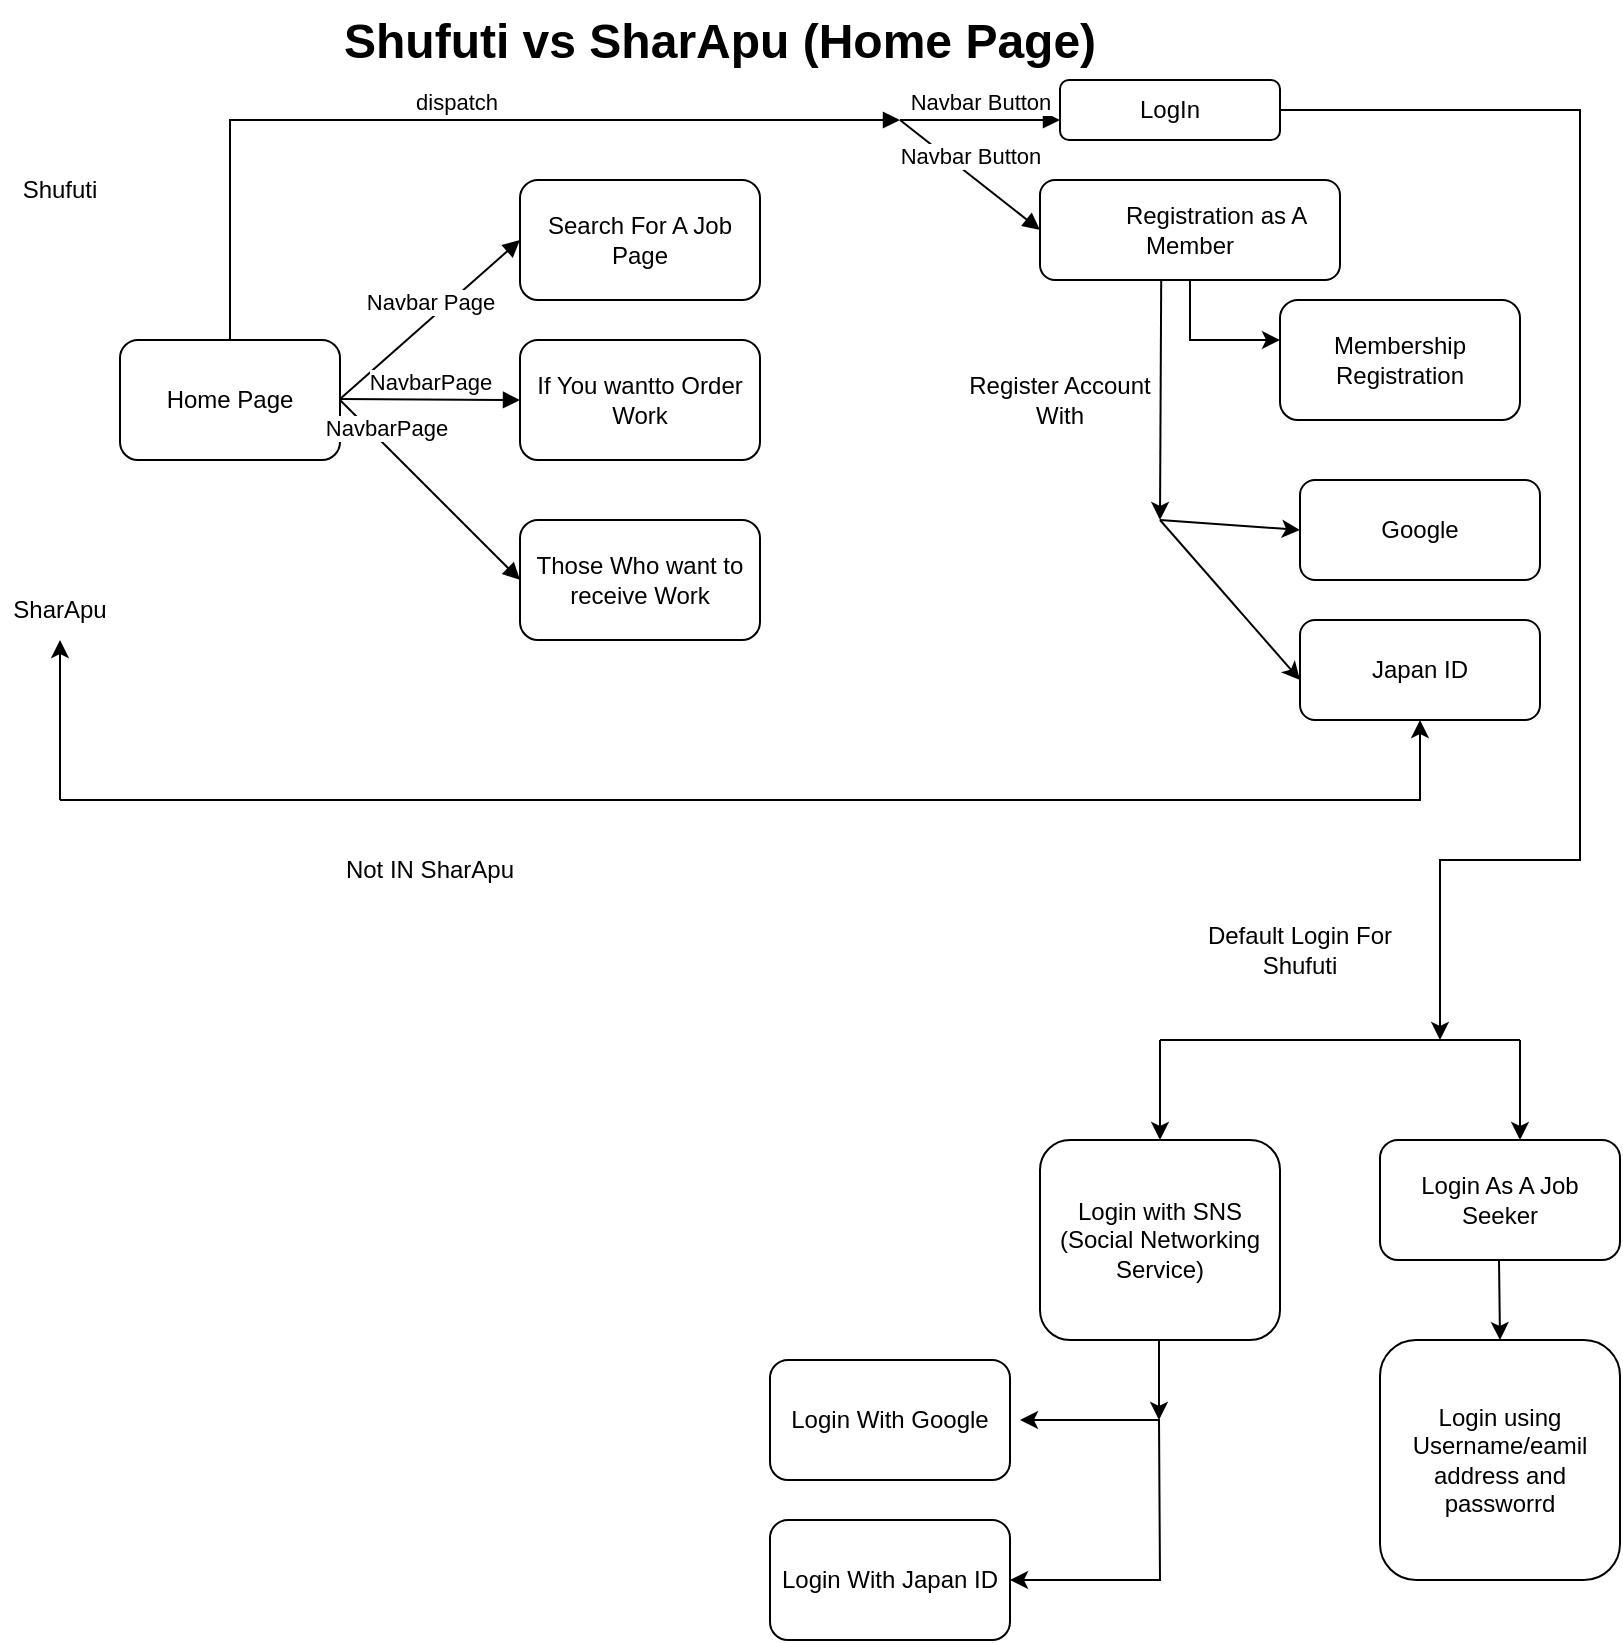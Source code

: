 <mxfile version="26.1.1">
  <diagram name="Page-1" id="lSGF1u1k3wypR4kYBdDz">
    <mxGraphModel dx="794" dy="3746" grid="1" gridSize="10" guides="1" tooltips="1" connect="1" arrows="1" fold="1" page="1" pageScale="1" pageWidth="850" pageHeight="1100" math="0" shadow="0">
      <root>
        <mxCell id="0" />
        <mxCell id="1" parent="0" />
        <mxCell id="CFbLDCY4ZLuh2Sqyp-87-1" value="Shufuti" style="text;html=1;align=center;verticalAlign=middle;whiteSpace=wrap;rounded=0;" parent="1" vertex="1">
          <mxGeometry x="40" y="-3190" width="60" height="30" as="geometry" />
        </mxCell>
        <mxCell id="CFbLDCY4ZLuh2Sqyp-87-2" value="SharApu" style="text;html=1;align=center;verticalAlign=middle;whiteSpace=wrap;rounded=0;" parent="1" vertex="1">
          <mxGeometry x="40" y="-2980" width="60" height="30" as="geometry" />
        </mxCell>
        <mxCell id="CFbLDCY4ZLuh2Sqyp-87-4" value="&lt;h1 style=&quot;margin-top: 0px;&quot;&gt;Shufuti vs SharApu (Home Page)&lt;/h1&gt;" style="text;html=1;whiteSpace=wrap;overflow=hidden;rounded=0;" parent="1" vertex="1">
          <mxGeometry x="210" y="-3270" width="390" height="40" as="geometry" />
        </mxCell>
        <mxCell id="CFbLDCY4ZLuh2Sqyp-87-5" value="Home Page" style="rounded=1;whiteSpace=wrap;html=1;" parent="1" vertex="1">
          <mxGeometry x="100" y="-3100" width="110" height="60" as="geometry" />
        </mxCell>
        <mxCell id="CFbLDCY4ZLuh2Sqyp-87-15" value="Search For A Job Page" style="rounded=1;whiteSpace=wrap;html=1;" parent="1" vertex="1">
          <mxGeometry x="300" y="-3180" width="120" height="60" as="geometry" />
        </mxCell>
        <mxCell id="CFbLDCY4ZLuh2Sqyp-87-16" value="If You wantto Order Work" style="rounded=1;whiteSpace=wrap;html=1;" parent="1" vertex="1">
          <mxGeometry x="300" y="-3100" width="120" height="60" as="geometry" />
        </mxCell>
        <mxCell id="CFbLDCY4ZLuh2Sqyp-87-17" value="Those Who want to receive Work" style="rounded=1;whiteSpace=wrap;html=1;" parent="1" vertex="1">
          <mxGeometry x="300" y="-3010" width="120" height="60" as="geometry" />
        </mxCell>
        <mxCell id="CFbLDCY4ZLuh2Sqyp-87-21" value="Navbar Page" style="html=1;verticalAlign=bottom;endArrow=block;curved=0;rounded=0;entryX=0;entryY=0.5;entryDx=0;entryDy=0;" parent="1" target="CFbLDCY4ZLuh2Sqyp-87-15" edge="1">
          <mxGeometry width="80" relative="1" as="geometry">
            <mxPoint x="210" y="-3070.5" as="sourcePoint" />
            <mxPoint x="290" y="-3070.5" as="targetPoint" />
          </mxGeometry>
        </mxCell>
        <mxCell id="CFbLDCY4ZLuh2Sqyp-87-23" value="NavbarPage" style="html=1;verticalAlign=bottom;endArrow=block;curved=0;rounded=0;entryX=0;entryY=0.5;entryDx=0;entryDy=0;" parent="1" target="CFbLDCY4ZLuh2Sqyp-87-16" edge="1">
          <mxGeometry width="80" relative="1" as="geometry">
            <mxPoint x="210" y="-3070.5" as="sourcePoint" />
            <mxPoint x="290" y="-3070.5" as="targetPoint" />
            <mxPoint as="offset" />
          </mxGeometry>
        </mxCell>
        <mxCell id="CFbLDCY4ZLuh2Sqyp-87-28" value="NavbarPage" style="html=1;verticalAlign=bottom;endArrow=block;curved=0;rounded=0;entryX=0;entryY=0.5;entryDx=0;entryDy=0;exitX=1;exitY=0.5;exitDx=0;exitDy=0;" parent="1" source="CFbLDCY4ZLuh2Sqyp-87-5" target="CFbLDCY4ZLuh2Sqyp-87-17" edge="1">
          <mxGeometry x="-0.5" width="80" relative="1" as="geometry">
            <mxPoint x="220" y="-3070" as="sourcePoint" />
            <mxPoint x="410" y="-3070" as="targetPoint" />
            <Array as="points" />
            <mxPoint as="offset" />
          </mxGeometry>
        </mxCell>
        <mxCell id="CFbLDCY4ZLuh2Sqyp-87-30" value="dispatch" style="html=1;verticalAlign=bottom;endArrow=block;curved=0;rounded=0;exitX=0.5;exitY=0;exitDx=0;exitDy=0;" parent="1" source="CFbLDCY4ZLuh2Sqyp-87-5" edge="1">
          <mxGeometry width="80" relative="1" as="geometry">
            <mxPoint x="110" y="-3150" as="sourcePoint" />
            <mxPoint x="490" y="-3210" as="targetPoint" />
            <Array as="points">
              <mxPoint x="155" y="-3210" />
              <mxPoint x="330" y="-3210" />
            </Array>
          </mxGeometry>
        </mxCell>
        <mxCell id="CFbLDCY4ZLuh2Sqyp-87-33" value="Navbar Button" style="html=1;verticalAlign=bottom;endArrow=block;curved=0;rounded=0;" parent="1" edge="1">
          <mxGeometry width="80" relative="1" as="geometry">
            <mxPoint x="490" y="-3210" as="sourcePoint" />
            <mxPoint x="570" y="-3210" as="targetPoint" />
          </mxGeometry>
        </mxCell>
        <mxCell id="CFbLDCY4ZLuh2Sqyp-87-34" value="Navbar Button" style="html=1;verticalAlign=bottom;endArrow=block;curved=0;rounded=0;entryX=0;entryY=0.5;entryDx=0;entryDy=0;" parent="1" edge="1" target="CFbLDCY4ZLuh2Sqyp-87-37">
          <mxGeometry width="80" relative="1" as="geometry">
            <mxPoint x="490" y="-3210" as="sourcePoint" />
            <mxPoint x="570" y="-3170" as="targetPoint" />
          </mxGeometry>
        </mxCell>
        <mxCell id="CFbLDCY4ZLuh2Sqyp-87-35" value="LogIn" style="rounded=1;whiteSpace=wrap;html=1;" parent="1" vertex="1">
          <mxGeometry x="570" y="-3230" width="110" height="30" as="geometry" />
        </mxCell>
        <mxCell id="CFbLDCY4ZLuh2Sqyp-87-37" value="&lt;span style=&quot;white-space: pre;&quot;&gt;&#x9;&lt;/span&gt;Registration as A Member" style="rounded=1;whiteSpace=wrap;html=1;" parent="1" vertex="1">
          <mxGeometry x="560" y="-3180" width="150" height="50" as="geometry" />
        </mxCell>
        <mxCell id="LYz6bHiGzQ8iUIDvPR2v-1" value="" style="endArrow=classic;html=1;rounded=0;exitX=0.5;exitY=1;exitDx=0;exitDy=0;" edge="1" parent="1" source="CFbLDCY4ZLuh2Sqyp-87-37">
          <mxGeometry width="50" height="50" relative="1" as="geometry">
            <mxPoint x="630" y="-3070" as="sourcePoint" />
            <mxPoint x="680" y="-3100" as="targetPoint" />
            <Array as="points">
              <mxPoint x="635" y="-3100" />
            </Array>
          </mxGeometry>
        </mxCell>
        <mxCell id="LYz6bHiGzQ8iUIDvPR2v-3" value="Membership Registration" style="rounded=1;whiteSpace=wrap;html=1;" vertex="1" parent="1">
          <mxGeometry x="680" y="-3120" width="120" height="60" as="geometry" />
        </mxCell>
        <mxCell id="LYz6bHiGzQ8iUIDvPR2v-8" value="Google" style="rounded=1;whiteSpace=wrap;html=1;" vertex="1" parent="1">
          <mxGeometry x="690" y="-3030" width="120" height="50" as="geometry" />
        </mxCell>
        <mxCell id="LYz6bHiGzQ8iUIDvPR2v-10" value="Japan ID" style="rounded=1;whiteSpace=wrap;html=1;" vertex="1" parent="1">
          <mxGeometry x="690" y="-2960" width="120" height="50" as="geometry" />
        </mxCell>
        <mxCell id="LYz6bHiGzQ8iUIDvPR2v-11" value="" style="endArrow=classic;html=1;rounded=0;exitX=0.404;exitY=1;exitDx=0;exitDy=0;exitPerimeter=0;" edge="1" parent="1" source="CFbLDCY4ZLuh2Sqyp-87-37">
          <mxGeometry width="50" height="50" relative="1" as="geometry">
            <mxPoint x="640" y="-3100" as="sourcePoint" />
            <mxPoint x="620" y="-3010" as="targetPoint" />
          </mxGeometry>
        </mxCell>
        <mxCell id="LYz6bHiGzQ8iUIDvPR2v-12" value="" style="endArrow=classic;html=1;rounded=0;entryX=0;entryY=0.5;entryDx=0;entryDy=0;" edge="1" parent="1" target="LYz6bHiGzQ8iUIDvPR2v-8">
          <mxGeometry width="50" height="50" relative="1" as="geometry">
            <mxPoint x="620" y="-3010" as="sourcePoint" />
            <mxPoint x="680" y="-3005" as="targetPoint" />
          </mxGeometry>
        </mxCell>
        <mxCell id="LYz6bHiGzQ8iUIDvPR2v-13" value="" style="endArrow=classic;html=1;rounded=0;entryX=0;entryY=0.6;entryDx=0;entryDy=0;entryPerimeter=0;" edge="1" parent="1" target="LYz6bHiGzQ8iUIDvPR2v-10">
          <mxGeometry width="50" height="50" relative="1" as="geometry">
            <mxPoint x="620" y="-3010" as="sourcePoint" />
            <mxPoint x="680" y="-2940" as="targetPoint" />
          </mxGeometry>
        </mxCell>
        <mxCell id="LYz6bHiGzQ8iUIDvPR2v-14" value="Register Account With" style="text;html=1;align=center;verticalAlign=middle;whiteSpace=wrap;rounded=0;" vertex="1" parent="1">
          <mxGeometry x="510" y="-3085" width="120" height="30" as="geometry" />
        </mxCell>
        <mxCell id="LYz6bHiGzQ8iUIDvPR2v-15" value="" style="endArrow=classic;html=1;rounded=0;" edge="1" parent="1">
          <mxGeometry width="50" height="50" relative="1" as="geometry">
            <mxPoint x="70" y="-2870" as="sourcePoint" />
            <mxPoint x="750" y="-2910" as="targetPoint" />
            <Array as="points">
              <mxPoint x="750" y="-2870" />
            </Array>
          </mxGeometry>
        </mxCell>
        <mxCell id="LYz6bHiGzQ8iUIDvPR2v-16" value="" style="endArrow=classic;html=1;rounded=0;entryX=0.5;entryY=1;entryDx=0;entryDy=0;" edge="1" parent="1" target="CFbLDCY4ZLuh2Sqyp-87-2">
          <mxGeometry width="50" height="50" relative="1" as="geometry">
            <mxPoint x="70" y="-2870" as="sourcePoint" />
            <mxPoint x="180" y="-2900" as="targetPoint" />
          </mxGeometry>
        </mxCell>
        <mxCell id="LYz6bHiGzQ8iUIDvPR2v-17" value="Not IN SharApu" style="text;html=1;align=center;verticalAlign=middle;whiteSpace=wrap;rounded=0;" vertex="1" parent="1">
          <mxGeometry x="200" y="-2850" width="110" height="30" as="geometry" />
        </mxCell>
        <mxCell id="LYz6bHiGzQ8iUIDvPR2v-18" value="" style="endArrow=classic;html=1;rounded=0;exitX=1;exitY=0.5;exitDx=0;exitDy=0;" edge="1" parent="1" source="CFbLDCY4ZLuh2Sqyp-87-35">
          <mxGeometry width="50" height="50" relative="1" as="geometry">
            <mxPoint x="740" y="-3210" as="sourcePoint" />
            <mxPoint x="760" y="-2750" as="targetPoint" />
            <Array as="points">
              <mxPoint x="830" y="-3215" />
              <mxPoint x="830" y="-2890" />
              <mxPoint x="830" y="-2840" />
              <mxPoint x="760" y="-2840" />
            </Array>
          </mxGeometry>
        </mxCell>
        <mxCell id="LYz6bHiGzQ8iUIDvPR2v-19" value="Default Login For Shufuti" style="text;html=1;align=center;verticalAlign=middle;whiteSpace=wrap;rounded=0;" vertex="1" parent="1">
          <mxGeometry x="630" y="-2810" width="120" height="30" as="geometry" />
        </mxCell>
        <mxCell id="LYz6bHiGzQ8iUIDvPR2v-21" value="" style="endArrow=classic;html=1;rounded=0;" edge="1" parent="1">
          <mxGeometry width="50" height="50" relative="1" as="geometry">
            <mxPoint x="800" y="-2750" as="sourcePoint" />
            <mxPoint x="800" y="-2700" as="targetPoint" />
          </mxGeometry>
        </mxCell>
        <mxCell id="LYz6bHiGzQ8iUIDvPR2v-24" value="" style="endArrow=none;html=1;rounded=0;" edge="1" parent="1">
          <mxGeometry width="50" height="50" relative="1" as="geometry">
            <mxPoint x="620" y="-2750" as="sourcePoint" />
            <mxPoint x="800" y="-2750" as="targetPoint" />
          </mxGeometry>
        </mxCell>
        <mxCell id="LYz6bHiGzQ8iUIDvPR2v-25" value="" style="endArrow=classic;html=1;rounded=0;" edge="1" parent="1">
          <mxGeometry width="50" height="50" relative="1" as="geometry">
            <mxPoint x="620" y="-2750" as="sourcePoint" />
            <mxPoint x="620" y="-2700" as="targetPoint" />
          </mxGeometry>
        </mxCell>
        <mxCell id="LYz6bHiGzQ8iUIDvPR2v-26" value="Login As A Job Seeker" style="rounded=1;whiteSpace=wrap;html=1;" vertex="1" parent="1">
          <mxGeometry x="730" y="-2700" width="120" height="60" as="geometry" />
        </mxCell>
        <mxCell id="LYz6bHiGzQ8iUIDvPR2v-28" value="Login using Username/eamil address and passworrd" style="rounded=1;whiteSpace=wrap;html=1;" vertex="1" parent="1">
          <mxGeometry x="730" y="-2600" width="120" height="120" as="geometry" />
        </mxCell>
        <mxCell id="LYz6bHiGzQ8iUIDvPR2v-29" value="" style="endArrow=classic;html=1;rounded=0;entryX=0.5;entryY=0;entryDx=0;entryDy=0;" edge="1" parent="1" target="LYz6bHiGzQ8iUIDvPR2v-28">
          <mxGeometry width="50" height="50" relative="1" as="geometry">
            <mxPoint x="789.5" y="-2640" as="sourcePoint" />
            <mxPoint x="789.5" y="-2610" as="targetPoint" />
          </mxGeometry>
        </mxCell>
        <mxCell id="LYz6bHiGzQ8iUIDvPR2v-30" value="Login with SNS (Social Networking Service)" style="rounded=1;whiteSpace=wrap;html=1;" vertex="1" parent="1">
          <mxGeometry x="560" y="-2700" width="120" height="100" as="geometry" />
        </mxCell>
        <mxCell id="LYz6bHiGzQ8iUIDvPR2v-31" value="" style="endArrow=classic;html=1;rounded=0;" edge="1" parent="1">
          <mxGeometry width="50" height="50" relative="1" as="geometry">
            <mxPoint x="619.5" y="-2600" as="sourcePoint" />
            <mxPoint x="619.5" y="-2560" as="targetPoint" />
          </mxGeometry>
        </mxCell>
        <mxCell id="LYz6bHiGzQ8iUIDvPR2v-32" value="" style="endArrow=classic;html=1;rounded=0;" edge="1" parent="1">
          <mxGeometry width="50" height="50" relative="1" as="geometry">
            <mxPoint x="620" y="-2560" as="sourcePoint" />
            <mxPoint x="550" y="-2560" as="targetPoint" />
          </mxGeometry>
        </mxCell>
        <mxCell id="LYz6bHiGzQ8iUIDvPR2v-33" value="" style="endArrow=classic;html=1;rounded=0;entryX=1;entryY=0.5;entryDx=0;entryDy=0;" edge="1" parent="1" target="LYz6bHiGzQ8iUIDvPR2v-35">
          <mxGeometry width="50" height="50" relative="1" as="geometry">
            <mxPoint x="619.5" y="-2560" as="sourcePoint" />
            <mxPoint x="550" y="-2500" as="targetPoint" />
            <Array as="points">
              <mxPoint x="620" y="-2480" />
            </Array>
          </mxGeometry>
        </mxCell>
        <mxCell id="LYz6bHiGzQ8iUIDvPR2v-34" value="Login With Google" style="rounded=1;whiteSpace=wrap;html=1;" vertex="1" parent="1">
          <mxGeometry x="425" y="-2590" width="120" height="60" as="geometry" />
        </mxCell>
        <mxCell id="LYz6bHiGzQ8iUIDvPR2v-35" value="Login With Japan ID" style="rounded=1;whiteSpace=wrap;html=1;" vertex="1" parent="1">
          <mxGeometry x="425" y="-2510" width="120" height="60" as="geometry" />
        </mxCell>
      </root>
    </mxGraphModel>
  </diagram>
</mxfile>
